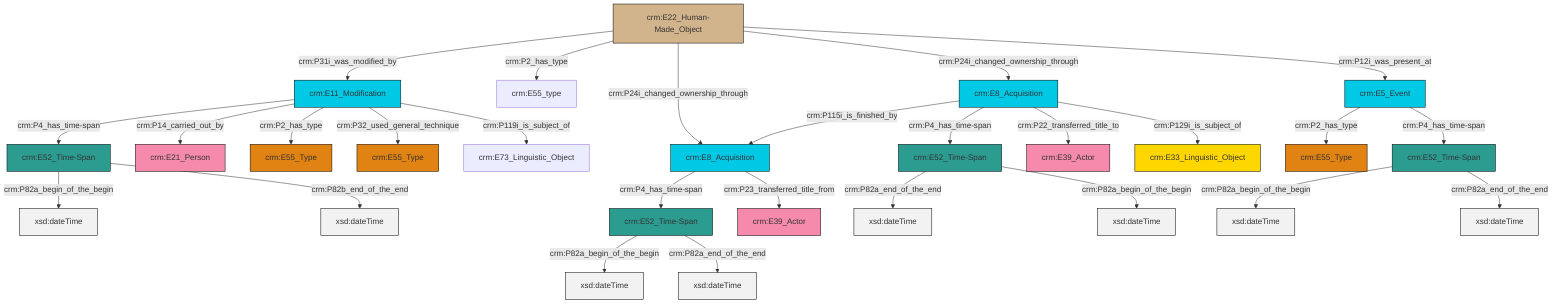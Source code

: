 graph TD
classDef Literal fill:#f2f2f2,stroke:#000000;
classDef CRM_Entity fill:#FFFFFF,stroke:#000000;
classDef Temporal_Entity fill:#00C9E6, stroke:#000000;
classDef Type fill:#E18312, stroke:#000000;
classDef Time-Span fill:#2C9C91, stroke:#000000;
classDef Appellation fill:#FFEB7F, stroke:#000000;
classDef Place fill:#008836, stroke:#000000;
classDef Persistent_Item fill:#B266B2, stroke:#000000;
classDef Conceptual_Object fill:#FFD700, stroke:#000000;
classDef Physical_Thing fill:#D2B48C, stroke:#000000;
classDef Actor fill:#f58aad, stroke:#000000;
classDef PC_Classes fill:#4ce600, stroke:#000000;
classDef Multi fill:#cccccc,stroke:#000000;

0["crm:E52_Time-Span"]:::Time-Span -->|crm:P82a_begin_of_the_begin| 1[xsd:dateTime]:::Literal
4["crm:E52_Time-Span"]:::Time-Span -->|crm:P82a_begin_of_the_begin| 5[xsd:dateTime]:::Literal
10["crm:E22_Human-Made_Object"]:::Physical_Thing -->|crm:P31i_was_modified_by| 11["crm:E11_Modification"]:::Temporal_Entity
14["crm:E8_Acquisition"]:::Temporal_Entity -->|crm:P4_has_time-span| 4["crm:E52_Time-Span"]:::Time-Span
11["crm:E11_Modification"]:::Temporal_Entity -->|crm:P4_has_time-span| 0["crm:E52_Time-Span"]:::Time-Span
11["crm:E11_Modification"]:::Temporal_Entity -->|crm:P14_carried_out_by| 17["crm:E21_Person"]:::Actor
2["crm:E52_Time-Span"]:::Time-Span -->|crm:P82a_end_of_the_end| 21[xsd:dateTime]:::Literal
10["crm:E22_Human-Made_Object"]:::Physical_Thing -->|crm:P2_has_type| 24["crm:E55_type"]:::Default
15["crm:E8_Acquisition"]:::Temporal_Entity -->|crm:P115i_is_finished_by| 14["crm:E8_Acquisition"]:::Temporal_Entity
10["crm:E22_Human-Made_Object"]:::Physical_Thing -->|crm:P24i_changed_ownership_through| 14["crm:E8_Acquisition"]:::Temporal_Entity
11["crm:E11_Modification"]:::Temporal_Entity -->|crm:P2_has_type| 22["crm:E55_Type"]:::Type
11["crm:E11_Modification"]:::Temporal_Entity -->|crm:P32_used_general_technique| 28["crm:E55_Type"]:::Type
11["crm:E11_Modification"]:::Temporal_Entity -->|crm:P119i_is_subject_of| 8["crm:E73_Linguistic_Object"]:::Default
14["crm:E8_Acquisition"]:::Temporal_Entity -->|crm:P23_transferred_title_from| 29["crm:E39_Actor"]:::Actor
2["crm:E52_Time-Span"]:::Time-Span -->|crm:P82a_begin_of_the_begin| 30[xsd:dateTime]:::Literal
31["crm:E52_Time-Span"]:::Time-Span -->|crm:P82a_begin_of_the_begin| 32[xsd:dateTime]:::Literal
10["crm:E22_Human-Made_Object"]:::Physical_Thing -->|crm:P24i_changed_ownership_through| 15["crm:E8_Acquisition"]:::Temporal_Entity
34["crm:E5_Event"]:::Temporal_Entity -->|crm:P2_has_type| 6["crm:E55_Type"]:::Type
4["crm:E52_Time-Span"]:::Time-Span -->|crm:P82a_end_of_the_end| 35[xsd:dateTime]:::Literal
34["crm:E5_Event"]:::Temporal_Entity -->|crm:P4_has_time-span| 31["crm:E52_Time-Span"]:::Time-Span
15["crm:E8_Acquisition"]:::Temporal_Entity -->|crm:P4_has_time-span| 2["crm:E52_Time-Span"]:::Time-Span
10["crm:E22_Human-Made_Object"]:::Physical_Thing -->|crm:P12i_was_present_at| 34["crm:E5_Event"]:::Temporal_Entity
15["crm:E8_Acquisition"]:::Temporal_Entity -->|crm:P22_transferred_title_to| 26["crm:E39_Actor"]:::Actor
31["crm:E52_Time-Span"]:::Time-Span -->|crm:P82a_end_of_the_end| 42[xsd:dateTime]:::Literal
0["crm:E52_Time-Span"]:::Time-Span -->|crm:P82b_end_of_the_end| 43[xsd:dateTime]:::Literal
15["crm:E8_Acquisition"]:::Temporal_Entity -->|crm:P129i_is_subject_of| 12["crm:E33_Linguistic_Object"]:::Conceptual_Object